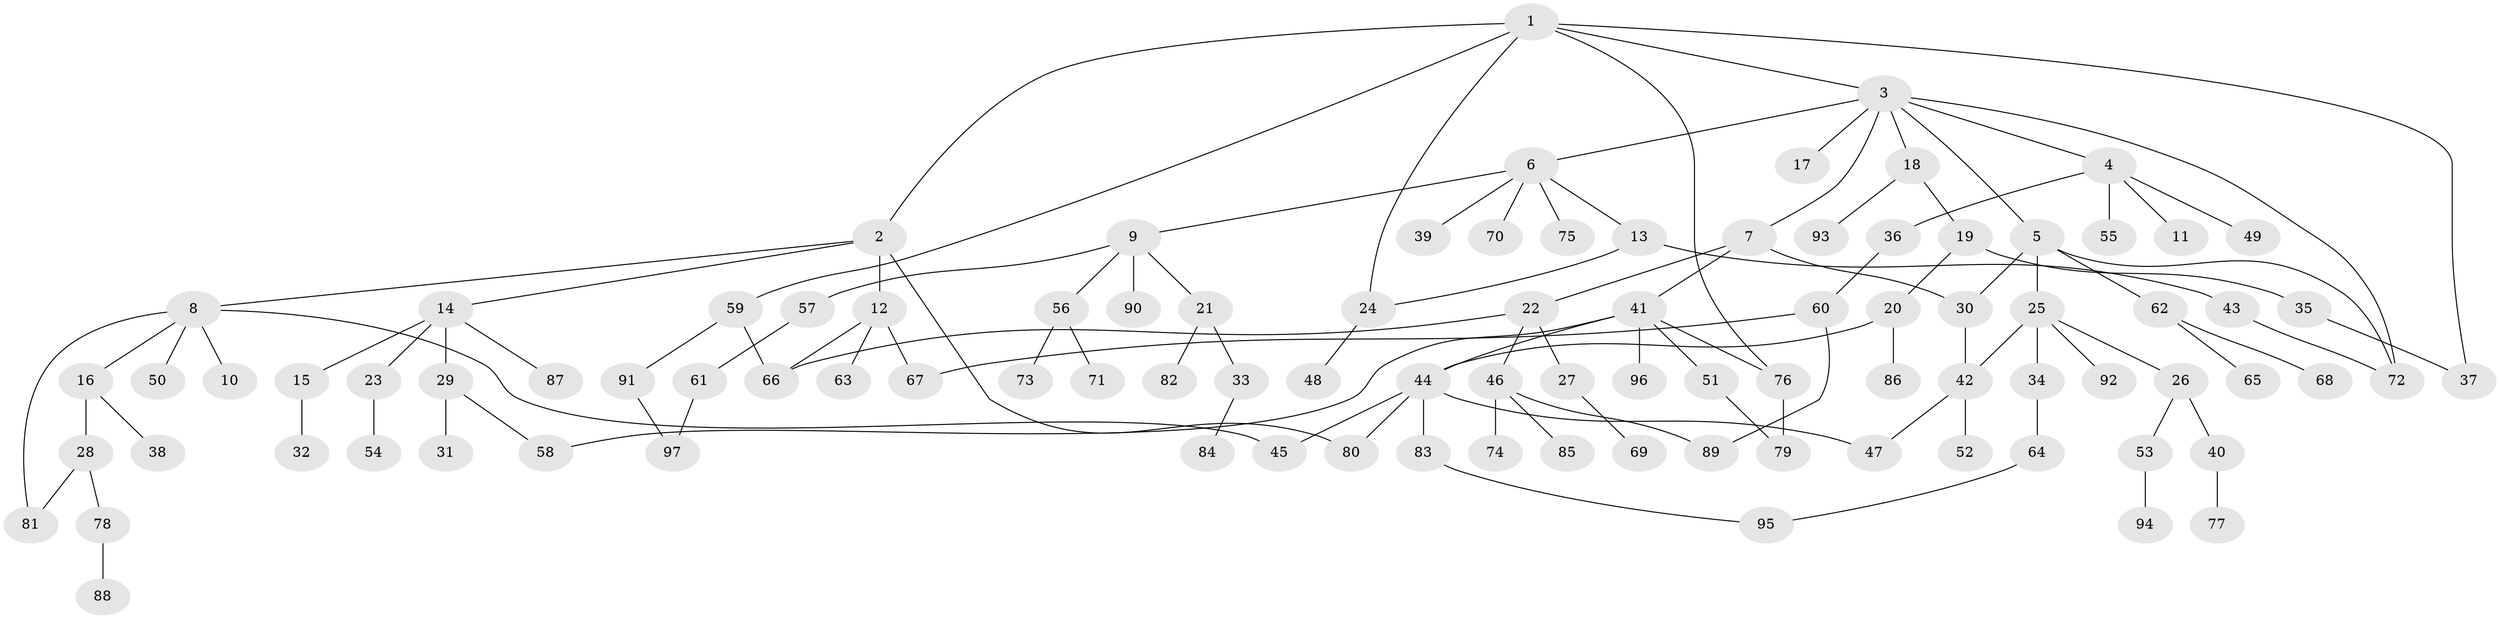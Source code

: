 // Generated by graph-tools (version 1.1) at 2025/41/03/09/25 04:41:25]
// undirected, 97 vertices, 116 edges
graph export_dot {
graph [start="1"]
  node [color=gray90,style=filled];
  1;
  2;
  3;
  4;
  5;
  6;
  7;
  8;
  9;
  10;
  11;
  12;
  13;
  14;
  15;
  16;
  17;
  18;
  19;
  20;
  21;
  22;
  23;
  24;
  25;
  26;
  27;
  28;
  29;
  30;
  31;
  32;
  33;
  34;
  35;
  36;
  37;
  38;
  39;
  40;
  41;
  42;
  43;
  44;
  45;
  46;
  47;
  48;
  49;
  50;
  51;
  52;
  53;
  54;
  55;
  56;
  57;
  58;
  59;
  60;
  61;
  62;
  63;
  64;
  65;
  66;
  67;
  68;
  69;
  70;
  71;
  72;
  73;
  74;
  75;
  76;
  77;
  78;
  79;
  80;
  81;
  82;
  83;
  84;
  85;
  86;
  87;
  88;
  89;
  90;
  91;
  92;
  93;
  94;
  95;
  96;
  97;
  1 -- 2;
  1 -- 3;
  1 -- 59;
  1 -- 76;
  1 -- 24;
  1 -- 37;
  2 -- 8;
  2 -- 12;
  2 -- 14;
  2 -- 80;
  3 -- 4;
  3 -- 5;
  3 -- 6;
  3 -- 7;
  3 -- 17;
  3 -- 18;
  3 -- 72;
  4 -- 11;
  4 -- 36;
  4 -- 49;
  4 -- 55;
  5 -- 25;
  5 -- 62;
  5 -- 72;
  5 -- 30;
  6 -- 9;
  6 -- 13;
  6 -- 39;
  6 -- 70;
  6 -- 75;
  7 -- 22;
  7 -- 30;
  7 -- 41;
  8 -- 10;
  8 -- 16;
  8 -- 45;
  8 -- 50;
  8 -- 81;
  9 -- 21;
  9 -- 56;
  9 -- 57;
  9 -- 90;
  12 -- 63;
  12 -- 67;
  12 -- 66;
  13 -- 24;
  13 -- 43;
  14 -- 15;
  14 -- 23;
  14 -- 29;
  14 -- 87;
  15 -- 32;
  16 -- 28;
  16 -- 38;
  18 -- 19;
  18 -- 93;
  19 -- 20;
  19 -- 35;
  20 -- 44;
  20 -- 86;
  21 -- 33;
  21 -- 82;
  22 -- 27;
  22 -- 46;
  22 -- 66;
  23 -- 54;
  24 -- 48;
  25 -- 26;
  25 -- 34;
  25 -- 92;
  25 -- 42;
  26 -- 40;
  26 -- 53;
  27 -- 69;
  28 -- 78;
  28 -- 81;
  29 -- 31;
  29 -- 58;
  30 -- 42;
  33 -- 84;
  34 -- 64;
  35 -- 37;
  36 -- 60;
  40 -- 77;
  41 -- 51;
  41 -- 96;
  41 -- 76;
  41 -- 58;
  41 -- 44;
  42 -- 52;
  42 -- 47;
  43 -- 72;
  44 -- 47;
  44 -- 80;
  44 -- 83;
  44 -- 45;
  46 -- 74;
  46 -- 85;
  46 -- 89;
  51 -- 79;
  53 -- 94;
  56 -- 71;
  56 -- 73;
  57 -- 61;
  59 -- 66;
  59 -- 91;
  60 -- 89;
  60 -- 67;
  61 -- 97;
  62 -- 65;
  62 -- 68;
  64 -- 95;
  76 -- 79;
  78 -- 88;
  83 -- 95;
  91 -- 97;
}
